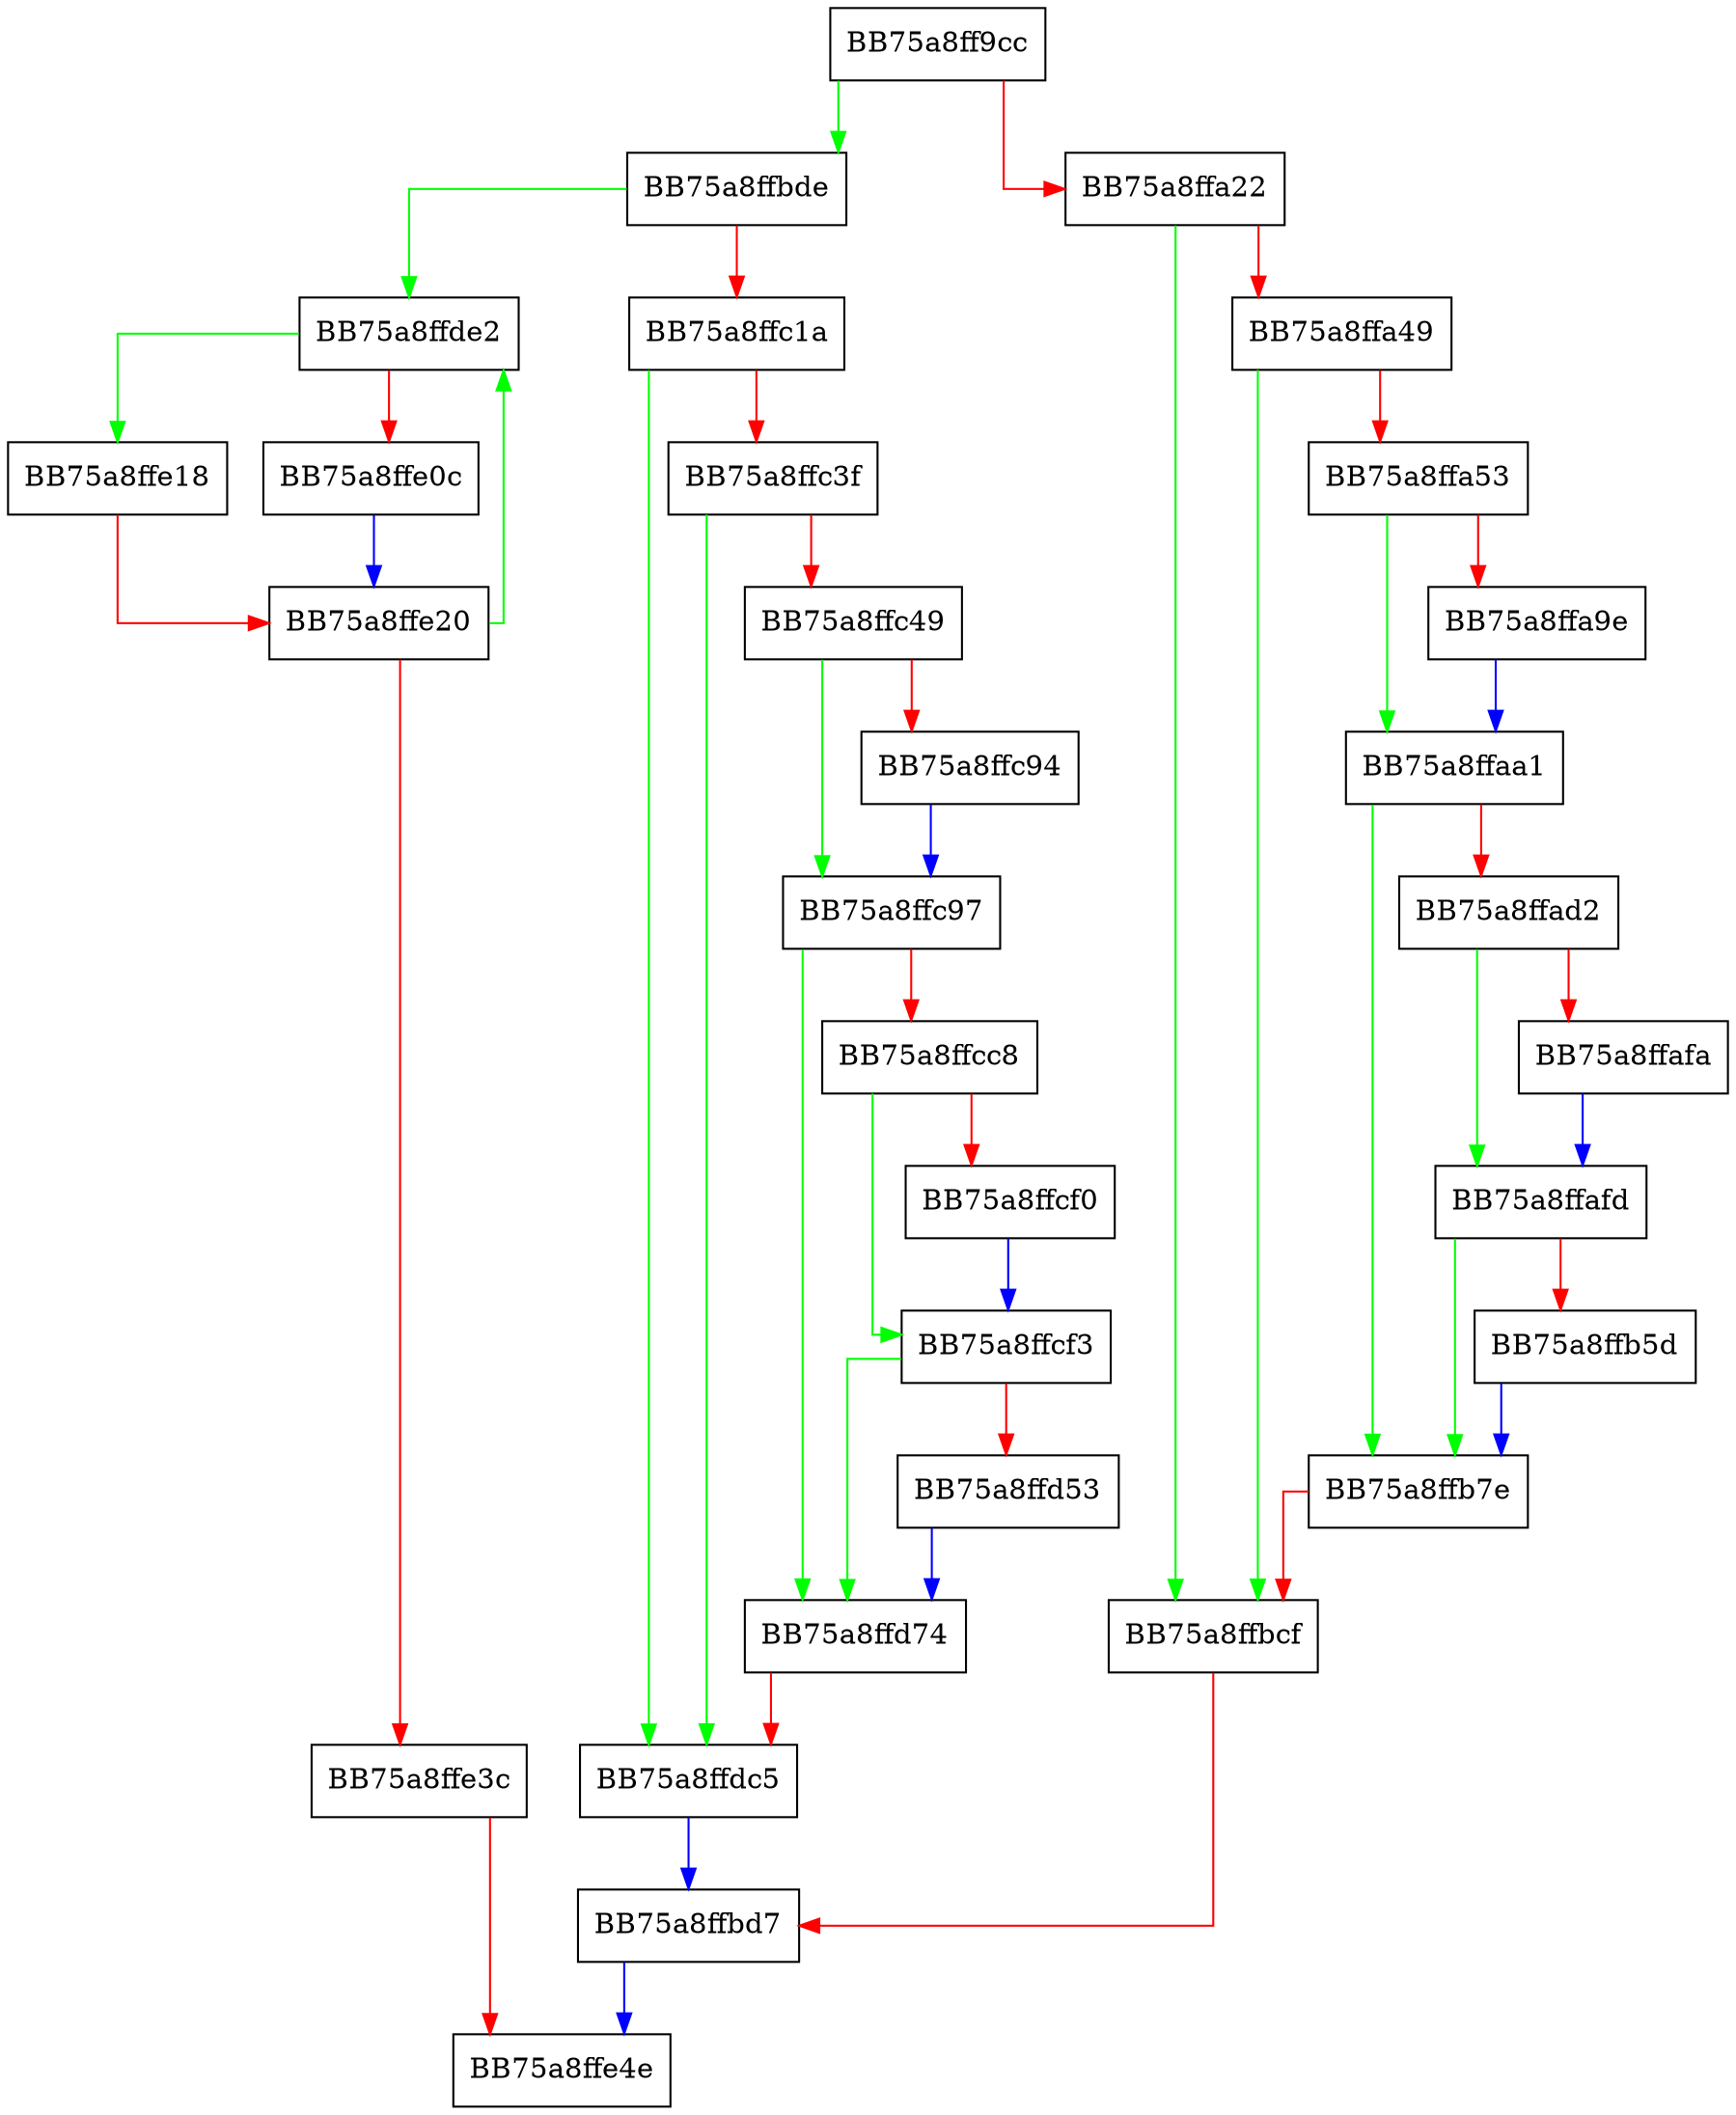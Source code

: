 digraph _get_module_info {
  node [shape="box"];
  graph [splines=ortho];
  BB75a8ff9cc -> BB75a8ffbde [color="green"];
  BB75a8ff9cc -> BB75a8ffa22 [color="red"];
  BB75a8ffa22 -> BB75a8ffbcf [color="green"];
  BB75a8ffa22 -> BB75a8ffa49 [color="red"];
  BB75a8ffa49 -> BB75a8ffbcf [color="green"];
  BB75a8ffa49 -> BB75a8ffa53 [color="red"];
  BB75a8ffa53 -> BB75a8ffaa1 [color="green"];
  BB75a8ffa53 -> BB75a8ffa9e [color="red"];
  BB75a8ffa9e -> BB75a8ffaa1 [color="blue"];
  BB75a8ffaa1 -> BB75a8ffb7e [color="green"];
  BB75a8ffaa1 -> BB75a8ffad2 [color="red"];
  BB75a8ffad2 -> BB75a8ffafd [color="green"];
  BB75a8ffad2 -> BB75a8ffafa [color="red"];
  BB75a8ffafa -> BB75a8ffafd [color="blue"];
  BB75a8ffafd -> BB75a8ffb7e [color="green"];
  BB75a8ffafd -> BB75a8ffb5d [color="red"];
  BB75a8ffb5d -> BB75a8ffb7e [color="blue"];
  BB75a8ffb7e -> BB75a8ffbcf [color="red"];
  BB75a8ffbcf -> BB75a8ffbd7 [color="red"];
  BB75a8ffbd7 -> BB75a8ffe4e [color="blue"];
  BB75a8ffbde -> BB75a8ffde2 [color="green"];
  BB75a8ffbde -> BB75a8ffc1a [color="red"];
  BB75a8ffc1a -> BB75a8ffdc5 [color="green"];
  BB75a8ffc1a -> BB75a8ffc3f [color="red"];
  BB75a8ffc3f -> BB75a8ffdc5 [color="green"];
  BB75a8ffc3f -> BB75a8ffc49 [color="red"];
  BB75a8ffc49 -> BB75a8ffc97 [color="green"];
  BB75a8ffc49 -> BB75a8ffc94 [color="red"];
  BB75a8ffc94 -> BB75a8ffc97 [color="blue"];
  BB75a8ffc97 -> BB75a8ffd74 [color="green"];
  BB75a8ffc97 -> BB75a8ffcc8 [color="red"];
  BB75a8ffcc8 -> BB75a8ffcf3 [color="green"];
  BB75a8ffcc8 -> BB75a8ffcf0 [color="red"];
  BB75a8ffcf0 -> BB75a8ffcf3 [color="blue"];
  BB75a8ffcf3 -> BB75a8ffd74 [color="green"];
  BB75a8ffcf3 -> BB75a8ffd53 [color="red"];
  BB75a8ffd53 -> BB75a8ffd74 [color="blue"];
  BB75a8ffd74 -> BB75a8ffdc5 [color="red"];
  BB75a8ffdc5 -> BB75a8ffbd7 [color="blue"];
  BB75a8ffde2 -> BB75a8ffe18 [color="green"];
  BB75a8ffde2 -> BB75a8ffe0c [color="red"];
  BB75a8ffe0c -> BB75a8ffe20 [color="blue"];
  BB75a8ffe18 -> BB75a8ffe20 [color="red"];
  BB75a8ffe20 -> BB75a8ffde2 [color="green"];
  BB75a8ffe20 -> BB75a8ffe3c [color="red"];
  BB75a8ffe3c -> BB75a8ffe4e [color="red"];
}
